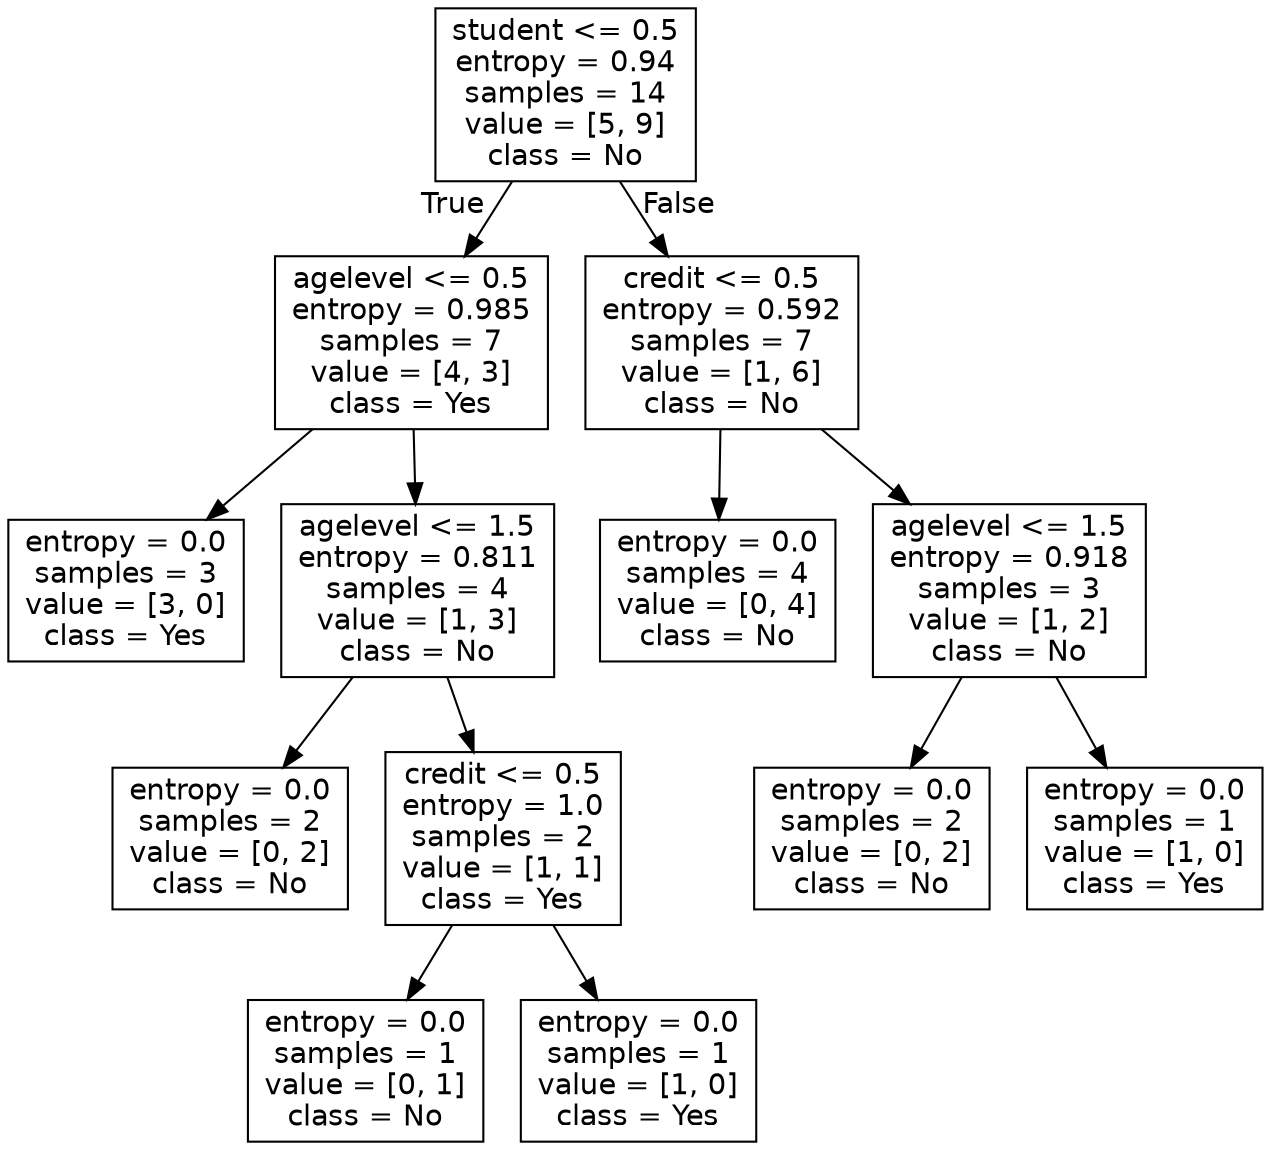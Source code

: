 digraph Tree {
node [shape=box, fontname="helvetica"] ;
edge [fontname="helvetica"] ;
0 [label="student <= 0.5\nentropy = 0.94\nsamples = 14\nvalue = [5, 9]\nclass = No"] ;
1 [label="agelevel <= 0.5\nentropy = 0.985\nsamples = 7\nvalue = [4, 3]\nclass = Yes"] ;
0 -> 1 [labeldistance=2.5, labelangle=45, headlabel="True"] ;
2 [label="entropy = 0.0\nsamples = 3\nvalue = [3, 0]\nclass = Yes"] ;
1 -> 2 ;
3 [label="agelevel <= 1.5\nentropy = 0.811\nsamples = 4\nvalue = [1, 3]\nclass = No"] ;
1 -> 3 ;
4 [label="entropy = 0.0\nsamples = 2\nvalue = [0, 2]\nclass = No"] ;
3 -> 4 ;
5 [label="credit <= 0.5\nentropy = 1.0\nsamples = 2\nvalue = [1, 1]\nclass = Yes"] ;
3 -> 5 ;
6 [label="entropy = 0.0\nsamples = 1\nvalue = [0, 1]\nclass = No"] ;
5 -> 6 ;
7 [label="entropy = 0.0\nsamples = 1\nvalue = [1, 0]\nclass = Yes"] ;
5 -> 7 ;
8 [label="credit <= 0.5\nentropy = 0.592\nsamples = 7\nvalue = [1, 6]\nclass = No"] ;
0 -> 8 [labeldistance=2.5, labelangle=-45, headlabel="False"] ;
9 [label="entropy = 0.0\nsamples = 4\nvalue = [0, 4]\nclass = No"] ;
8 -> 9 ;
10 [label="agelevel <= 1.5\nentropy = 0.918\nsamples = 3\nvalue = [1, 2]\nclass = No"] ;
8 -> 10 ;
11 [label="entropy = 0.0\nsamples = 2\nvalue = [0, 2]\nclass = No"] ;
10 -> 11 ;
12 [label="entropy = 0.0\nsamples = 1\nvalue = [1, 0]\nclass = Yes"] ;
10 -> 12 ;
}